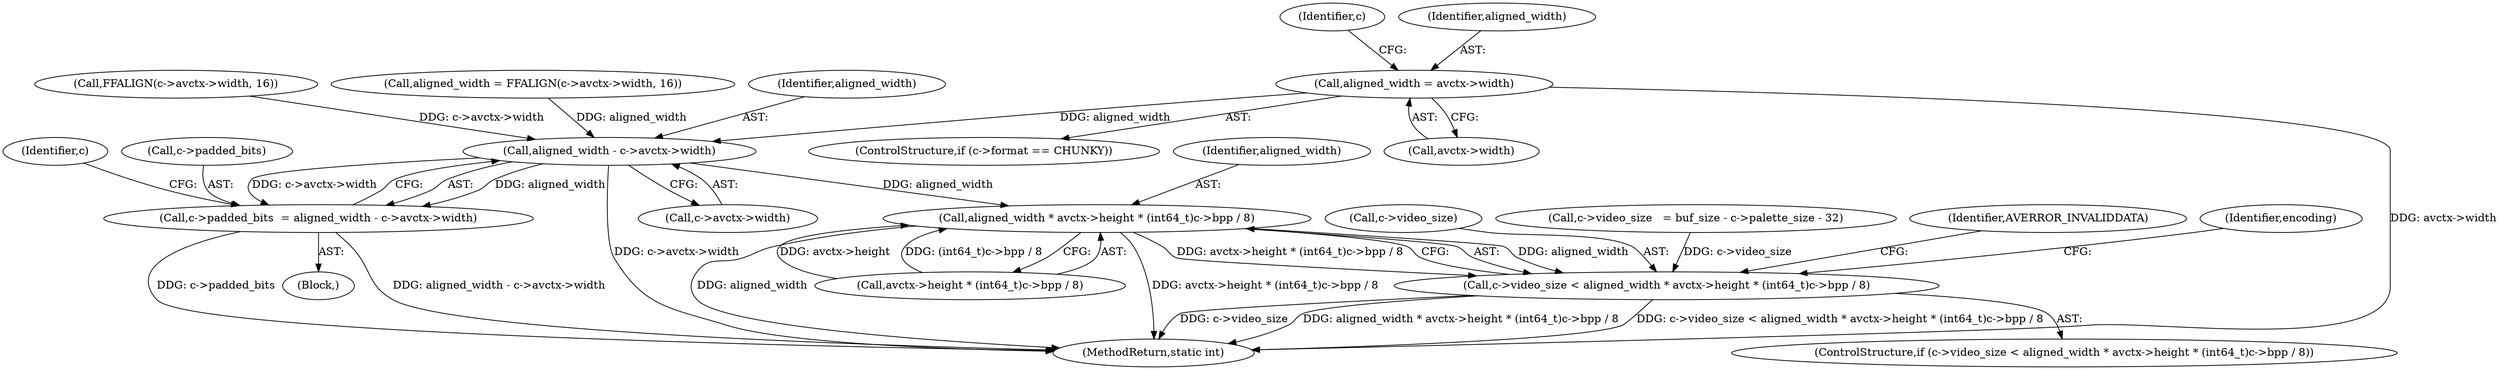 digraph "0_FFmpeg_e1b60aad77c27ed5d4dfc11e5e6a05a38c70489d@pointer" {
"1000283" [label="(Call,aligned_width = avctx->width)"];
"1000302" [label="(Call,aligned_width - c->avctx->width)"];
"1000298" [label="(Call,c->padded_bits  = aligned_width - c->avctx->width)"];
"1000314" [label="(Call,aligned_width * avctx->height * (int64_t)c->bpp / 8)"];
"1000310" [label="(Call,c->video_size < aligned_width * avctx->height * (int64_t)c->bpp / 8)"];
"1000314" [label="(Call,aligned_width * avctx->height * (int64_t)c->bpp / 8)"];
"1000291" [label="(Call,FFALIGN(c->avctx->width, 16))"];
"1000310" [label="(Call,c->video_size < aligned_width * avctx->height * (int64_t)c->bpp / 8)"];
"1000311" [label="(Call,c->video_size)"];
"1000202" [label="(Call,c->video_size   = buf_size - c->palette_size - 32)"];
"1000300" [label="(Identifier,c)"];
"1000298" [label="(Call,c->padded_bits  = aligned_width - c->avctx->width)"];
"1000105" [label="(Block,)"];
"1000328" [label="(Identifier,AVERROR_INVALIDDATA)"];
"1000283" [label="(Call,aligned_width = avctx->width)"];
"1000312" [label="(Identifier,c)"];
"1000289" [label="(Call,aligned_width = FFALIGN(c->avctx->width, 16))"];
"1000303" [label="(Identifier,aligned_width)"];
"1000315" [label="(Identifier,aligned_width)"];
"1000302" [label="(Call,aligned_width - c->avctx->width)"];
"1000284" [label="(Identifier,aligned_width)"];
"1000299" [label="(Call,c->padded_bits)"];
"1000304" [label="(Call,c->avctx->width)"];
"1000332" [label="(Identifier,encoding)"];
"1000285" [label="(Call,avctx->width)"];
"1000316" [label="(Call,avctx->height * (int64_t)c->bpp / 8)"];
"1000277" [label="(ControlStructure,if (c->format == CHUNKY))"];
"1000502" [label="(MethodReturn,static int)"];
"1000309" [label="(ControlStructure,if (c->video_size < aligned_width * avctx->height * (int64_t)c->bpp / 8))"];
"1000283" -> "1000277"  [label="AST: "];
"1000283" -> "1000285"  [label="CFG: "];
"1000284" -> "1000283"  [label="AST: "];
"1000285" -> "1000283"  [label="AST: "];
"1000300" -> "1000283"  [label="CFG: "];
"1000283" -> "1000502"  [label="DDG: avctx->width"];
"1000283" -> "1000302"  [label="DDG: aligned_width"];
"1000302" -> "1000298"  [label="AST: "];
"1000302" -> "1000304"  [label="CFG: "];
"1000303" -> "1000302"  [label="AST: "];
"1000304" -> "1000302"  [label="AST: "];
"1000298" -> "1000302"  [label="CFG: "];
"1000302" -> "1000502"  [label="DDG: c->avctx->width"];
"1000302" -> "1000298"  [label="DDG: aligned_width"];
"1000302" -> "1000298"  [label="DDG: c->avctx->width"];
"1000289" -> "1000302"  [label="DDG: aligned_width"];
"1000291" -> "1000302"  [label="DDG: c->avctx->width"];
"1000302" -> "1000314"  [label="DDG: aligned_width"];
"1000298" -> "1000105"  [label="AST: "];
"1000299" -> "1000298"  [label="AST: "];
"1000312" -> "1000298"  [label="CFG: "];
"1000298" -> "1000502"  [label="DDG: c->padded_bits"];
"1000298" -> "1000502"  [label="DDG: aligned_width - c->avctx->width"];
"1000314" -> "1000310"  [label="AST: "];
"1000314" -> "1000316"  [label="CFG: "];
"1000315" -> "1000314"  [label="AST: "];
"1000316" -> "1000314"  [label="AST: "];
"1000310" -> "1000314"  [label="CFG: "];
"1000314" -> "1000502"  [label="DDG: aligned_width"];
"1000314" -> "1000502"  [label="DDG: avctx->height * (int64_t)c->bpp / 8"];
"1000314" -> "1000310"  [label="DDG: aligned_width"];
"1000314" -> "1000310"  [label="DDG: avctx->height * (int64_t)c->bpp / 8"];
"1000316" -> "1000314"  [label="DDG: avctx->height"];
"1000316" -> "1000314"  [label="DDG: (int64_t)c->bpp / 8"];
"1000310" -> "1000309"  [label="AST: "];
"1000311" -> "1000310"  [label="AST: "];
"1000328" -> "1000310"  [label="CFG: "];
"1000332" -> "1000310"  [label="CFG: "];
"1000310" -> "1000502"  [label="DDG: c->video_size < aligned_width * avctx->height * (int64_t)c->bpp / 8"];
"1000310" -> "1000502"  [label="DDG: c->video_size"];
"1000310" -> "1000502"  [label="DDG: aligned_width * avctx->height * (int64_t)c->bpp / 8"];
"1000202" -> "1000310"  [label="DDG: c->video_size"];
}
